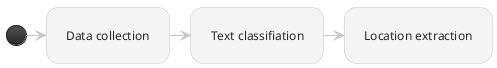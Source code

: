 @startuml
!theme carbon-gray

(*) -> "Data collection"
-> "Text classifiation"
-> "Location extraction"

@enduml
